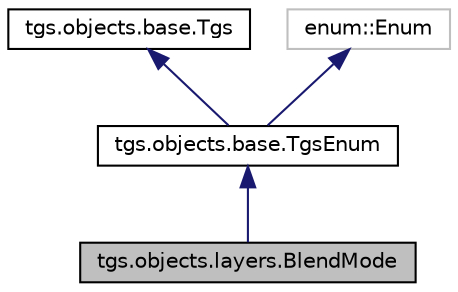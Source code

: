 digraph "tgs.objects.layers.BlendMode"
{
  edge [fontname="Helvetica",fontsize="10",labelfontname="Helvetica",labelfontsize="10"];
  node [fontname="Helvetica",fontsize="10",shape=record];
  Node4 [label="tgs.objects.layers.BlendMode",height=0.2,width=0.4,color="black", fillcolor="grey75", style="filled", fontcolor="black"];
  Node5 -> Node4 [dir="back",color="midnightblue",fontsize="10",style="solid",fontname="Helvetica"];
  Node5 [label="tgs.objects.base.TgsEnum",height=0.2,width=0.4,color="black", fillcolor="white", style="filled",URL="$classtgs_1_1objects_1_1base_1_1TgsEnum.html"];
  Node6 -> Node5 [dir="back",color="midnightblue",fontsize="10",style="solid",fontname="Helvetica"];
  Node6 [label="tgs.objects.base.Tgs",height=0.2,width=0.4,color="black", fillcolor="white", style="filled",URL="$classtgs_1_1objects_1_1base_1_1Tgs.html"];
  Node7 -> Node5 [dir="back",color="midnightblue",fontsize="10",style="solid",fontname="Helvetica"];
  Node7 [label="enum::Enum",height=0.2,width=0.4,color="grey75", fillcolor="white", style="filled"];
}
